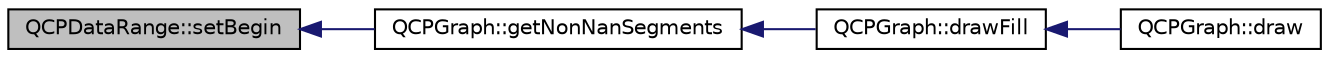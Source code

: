 digraph "QCPDataRange::setBegin"
{
  edge [fontname="Helvetica",fontsize="10",labelfontname="Helvetica",labelfontsize="10"];
  node [fontname="Helvetica",fontsize="10",shape=record];
  rankdir="LR";
  Node144 [label="QCPDataRange::setBegin",height=0.2,width=0.4,color="black", fillcolor="grey75", style="filled", fontcolor="black"];
  Node144 -> Node145 [dir="back",color="midnightblue",fontsize="10",style="solid",fontname="Helvetica"];
  Node145 [label="QCPGraph::getNonNanSegments",height=0.2,width=0.4,color="black", fillcolor="white", style="filled",URL="$class_q_c_p_graph.html#a0e0886b9ec7731d8993bbb104465f3b9"];
  Node145 -> Node146 [dir="back",color="midnightblue",fontsize="10",style="solid",fontname="Helvetica"];
  Node146 [label="QCPGraph::drawFill",height=0.2,width=0.4,color="black", fillcolor="white", style="filled",URL="$class_q_c_p_graph.html#a67c5ea573f604efd8bf121a0b7a380d1"];
  Node146 -> Node147 [dir="back",color="midnightblue",fontsize="10",style="solid",fontname="Helvetica"];
  Node147 [label="QCPGraph::draw",height=0.2,width=0.4,color="black", fillcolor="white", style="filled",URL="$class_q_c_p_graph.html#a2b0849598f06e834b43ce18cd13bcdc3"];
}
